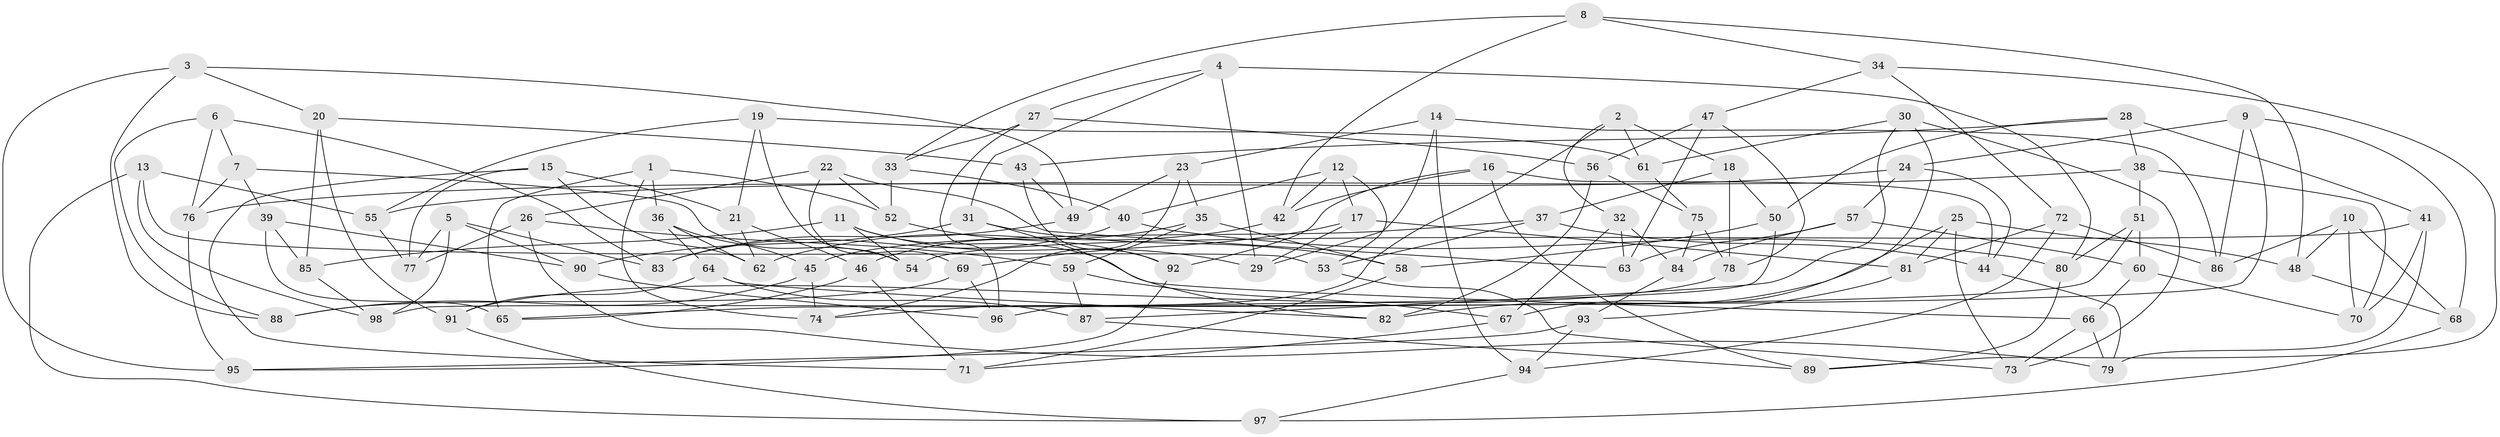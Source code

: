 // coarse degree distribution, {6: 0.6785714285714286, 5: 0.07142857142857142, 4: 0.25}
// Generated by graph-tools (version 1.1) at 2025/42/03/06/25 10:42:25]
// undirected, 98 vertices, 196 edges
graph export_dot {
graph [start="1"]
  node [color=gray90,style=filled];
  1;
  2;
  3;
  4;
  5;
  6;
  7;
  8;
  9;
  10;
  11;
  12;
  13;
  14;
  15;
  16;
  17;
  18;
  19;
  20;
  21;
  22;
  23;
  24;
  25;
  26;
  27;
  28;
  29;
  30;
  31;
  32;
  33;
  34;
  35;
  36;
  37;
  38;
  39;
  40;
  41;
  42;
  43;
  44;
  45;
  46;
  47;
  48;
  49;
  50;
  51;
  52;
  53;
  54;
  55;
  56;
  57;
  58;
  59;
  60;
  61;
  62;
  63;
  64;
  65;
  66;
  67;
  68;
  69;
  70;
  71;
  72;
  73;
  74;
  75;
  76;
  77;
  78;
  79;
  80;
  81;
  82;
  83;
  84;
  85;
  86;
  87;
  88;
  89;
  90;
  91;
  92;
  93;
  94;
  95;
  96;
  97;
  98;
  1 -- 36;
  1 -- 65;
  1 -- 52;
  1 -- 74;
  2 -- 18;
  2 -- 61;
  2 -- 32;
  2 -- 74;
  3 -- 88;
  3 -- 20;
  3 -- 95;
  3 -- 49;
  4 -- 31;
  4 -- 27;
  4 -- 80;
  4 -- 29;
  5 -- 98;
  5 -- 77;
  5 -- 90;
  5 -- 83;
  6 -- 88;
  6 -- 83;
  6 -- 76;
  6 -- 7;
  7 -- 54;
  7 -- 39;
  7 -- 76;
  8 -- 42;
  8 -- 48;
  8 -- 33;
  8 -- 34;
  9 -- 68;
  9 -- 24;
  9 -- 86;
  9 -- 98;
  10 -- 70;
  10 -- 68;
  10 -- 48;
  10 -- 86;
  11 -- 85;
  11 -- 66;
  11 -- 54;
  11 -- 29;
  12 -- 40;
  12 -- 53;
  12 -- 42;
  12 -- 17;
  13 -- 53;
  13 -- 97;
  13 -- 55;
  13 -- 98;
  14 -- 23;
  14 -- 86;
  14 -- 29;
  14 -- 94;
  15 -- 77;
  15 -- 71;
  15 -- 62;
  15 -- 21;
  16 -- 44;
  16 -- 42;
  16 -- 92;
  16 -- 89;
  17 -- 69;
  17 -- 81;
  17 -- 29;
  18 -- 37;
  18 -- 78;
  18 -- 50;
  19 -- 61;
  19 -- 55;
  19 -- 21;
  19 -- 54;
  20 -- 85;
  20 -- 91;
  20 -- 43;
  21 -- 46;
  21 -- 62;
  22 -- 26;
  22 -- 52;
  22 -- 63;
  22 -- 69;
  23 -- 35;
  23 -- 49;
  23 -- 74;
  24 -- 44;
  24 -- 57;
  24 -- 76;
  25 -- 81;
  25 -- 48;
  25 -- 82;
  25 -- 73;
  26 -- 79;
  26 -- 77;
  26 -- 59;
  27 -- 96;
  27 -- 33;
  27 -- 56;
  28 -- 41;
  28 -- 50;
  28 -- 43;
  28 -- 38;
  30 -- 87;
  30 -- 67;
  30 -- 73;
  30 -- 61;
  31 -- 90;
  31 -- 58;
  31 -- 82;
  32 -- 84;
  32 -- 67;
  32 -- 63;
  33 -- 52;
  33 -- 40;
  34 -- 47;
  34 -- 72;
  34 -- 89;
  35 -- 59;
  35 -- 58;
  35 -- 46;
  36 -- 45;
  36 -- 62;
  36 -- 64;
  37 -- 45;
  37 -- 44;
  37 -- 53;
  38 -- 55;
  38 -- 51;
  38 -- 70;
  39 -- 90;
  39 -- 65;
  39 -- 85;
  40 -- 80;
  40 -- 83;
  41 -- 70;
  41 -- 79;
  41 -- 54;
  42 -- 62;
  43 -- 92;
  43 -- 49;
  44 -- 79;
  45 -- 74;
  45 -- 88;
  46 -- 71;
  46 -- 65;
  47 -- 63;
  47 -- 56;
  47 -- 78;
  48 -- 68;
  49 -- 83;
  50 -- 96;
  50 -- 58;
  51 -- 60;
  51 -- 65;
  51 -- 80;
  52 -- 92;
  53 -- 73;
  55 -- 77;
  56 -- 75;
  56 -- 82;
  57 -- 84;
  57 -- 60;
  57 -- 63;
  58 -- 71;
  59 -- 87;
  59 -- 67;
  60 -- 66;
  60 -- 70;
  61 -- 75;
  64 -- 91;
  64 -- 82;
  64 -- 87;
  66 -- 73;
  66 -- 79;
  67 -- 71;
  68 -- 97;
  69 -- 88;
  69 -- 96;
  72 -- 94;
  72 -- 86;
  72 -- 81;
  75 -- 78;
  75 -- 84;
  76 -- 95;
  78 -- 91;
  80 -- 89;
  81 -- 93;
  84 -- 93;
  85 -- 98;
  87 -- 89;
  90 -- 96;
  91 -- 97;
  92 -- 95;
  93 -- 94;
  93 -- 95;
  94 -- 97;
}
